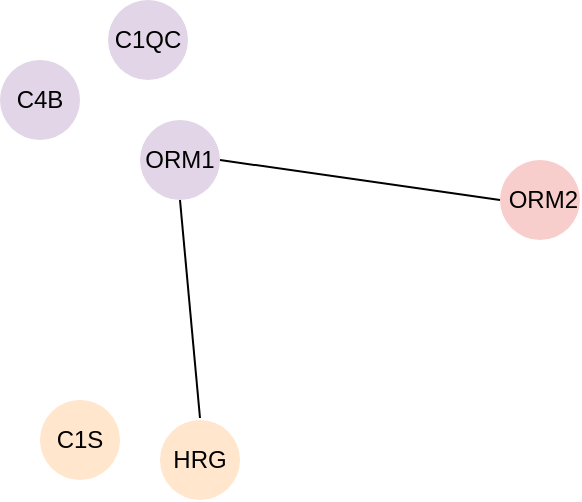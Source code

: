 <mxfile version="14.6.0" type="github">
  <diagram id="vSJshhh8fk00zHUER97N" name="Page-1">
    <mxGraphModel dx="782" dy="515" grid="1" gridSize="10" guides="1" tooltips="1" connect="1" arrows="1" fold="1" page="1" pageScale="1" pageWidth="827" pageHeight="1169" math="0" shadow="0">
      <root>
        <mxCell id="0" />
        <mxCell id="1" parent="0" />
        <mxCell id="jfnFSicAjHBOHrg-OZ5J-11" value="ORM1" style="ellipse;whiteSpace=wrap;html=1;aspect=fixed;fillColor=#e1d5e7;strokeColor=none;" vertex="1" parent="1">
          <mxGeometry x="390" y="320" width="40" height="40" as="geometry" />
        </mxCell>
        <mxCell id="jfnFSicAjHBOHrg-OZ5J-12" value="&amp;nbsp;ORM2" style="ellipse;whiteSpace=wrap;html=1;aspect=fixed;fillColor=#f8cecc;strokeColor=none;" vertex="1" parent="1">
          <mxGeometry x="570" y="340" width="40" height="40" as="geometry" />
        </mxCell>
        <mxCell id="jfnFSicAjHBOHrg-OZ5J-13" value="HRG" style="ellipse;whiteSpace=wrap;html=1;aspect=fixed;fillColor=#ffe6cc;strokeColor=none;" vertex="1" parent="1">
          <mxGeometry x="400" y="470" width="40" height="40" as="geometry" />
        </mxCell>
        <mxCell id="jfnFSicAjHBOHrg-OZ5J-14" value="" style="endArrow=none;html=1;" edge="1" parent="1">
          <mxGeometry width="50" height="50" relative="1" as="geometry">
            <mxPoint x="420" y="469" as="sourcePoint" />
            <mxPoint x="410" y="360" as="targetPoint" />
          </mxGeometry>
        </mxCell>
        <mxCell id="jfnFSicAjHBOHrg-OZ5J-15" value="" style="endArrow=none;html=1;exitX=1;exitY=0.5;exitDx=0;exitDy=0;" edge="1" parent="1" source="jfnFSicAjHBOHrg-OZ5J-11">
          <mxGeometry width="50" height="50" relative="1" as="geometry">
            <mxPoint x="520" y="410" as="sourcePoint" />
            <mxPoint x="570" y="360" as="targetPoint" />
          </mxGeometry>
        </mxCell>
        <mxCell id="jfnFSicAjHBOHrg-OZ5J-16" value="C1QC" style="ellipse;whiteSpace=wrap;html=1;aspect=fixed;fillColor=#e1d5e7;strokeColor=none;" vertex="1" parent="1">
          <mxGeometry x="374" y="260" width="40" height="40" as="geometry" />
        </mxCell>
        <mxCell id="jfnFSicAjHBOHrg-OZ5J-17" value="C1S" style="ellipse;whiteSpace=wrap;html=1;aspect=fixed;fillColor=#ffe6cc;strokeColor=none;" vertex="1" parent="1">
          <mxGeometry x="340" y="460" width="40" height="40" as="geometry" />
        </mxCell>
        <mxCell id="jfnFSicAjHBOHrg-OZ5J-18" value="C4B" style="ellipse;whiteSpace=wrap;html=1;aspect=fixed;fillColor=#e1d5e7;strokeColor=none;" vertex="1" parent="1">
          <mxGeometry x="320" y="290" width="40" height="40" as="geometry" />
        </mxCell>
      </root>
    </mxGraphModel>
  </diagram>
</mxfile>
